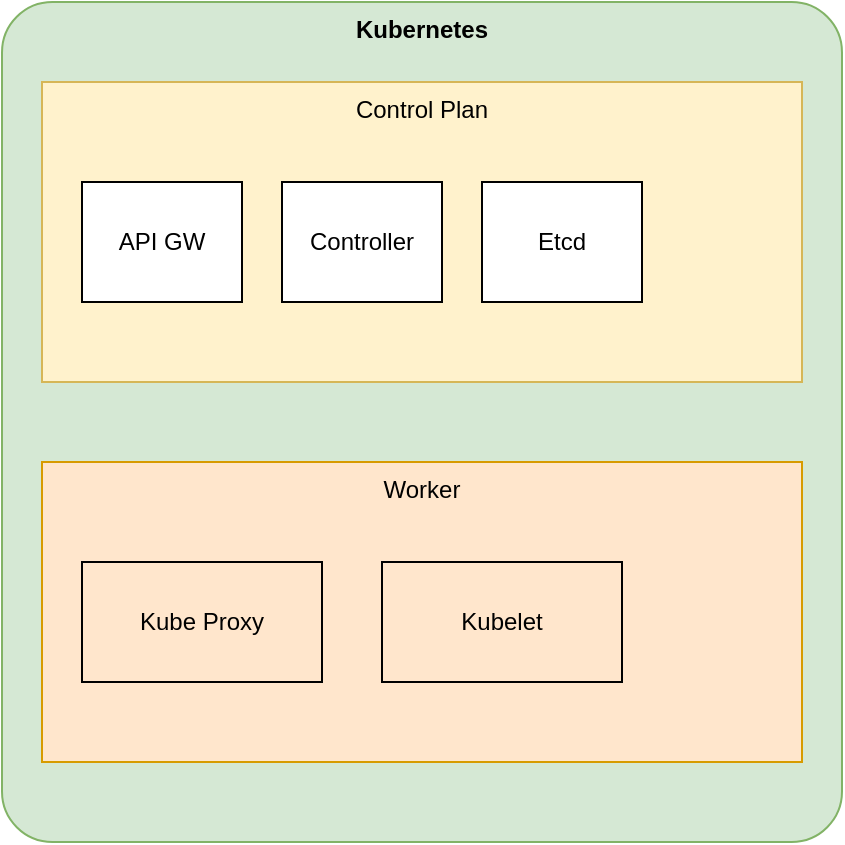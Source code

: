 <mxfile version="28.1.0">
  <diagram name="Page-1" id="oaaE9jaXUYO_B28BWCYS">
    <mxGraphModel dx="925" dy="551" grid="1" gridSize="10" guides="1" tooltips="1" connect="1" arrows="1" fold="1" page="1" pageScale="1" pageWidth="850" pageHeight="1100" math="0" shadow="0">
      <root>
        <mxCell id="0" />
        <mxCell id="1" parent="0" />
        <mxCell id="LGEPYzfLsvKDmyo7JmHo-1" value="&lt;b&gt;Kubernetes&lt;/b&gt;" style="whiteSpace=wrap;html=1;aspect=fixed;fillColor=#d5e8d4;verticalAlign=top;rounded=1;arcSize=6;strokeColor=#82b366;" vertex="1" parent="1">
          <mxGeometry x="70" y="100" width="420" height="420" as="geometry" />
        </mxCell>
        <mxCell id="LGEPYzfLsvKDmyo7JmHo-2" value="Control Plan" style="rounded=0;whiteSpace=wrap;html=1;fillColor=#fff2cc;verticalAlign=top;strokeColor=#d6b656;" vertex="1" parent="1">
          <mxGeometry x="90" y="140" width="380" height="150" as="geometry" />
        </mxCell>
        <mxCell id="LGEPYzfLsvKDmyo7JmHo-3" value="Worker" style="rounded=0;whiteSpace=wrap;html=1;fillColor=#ffe6cc;verticalAlign=top;strokeColor=#d79b00;" vertex="1" parent="1">
          <mxGeometry x="90" y="330" width="380" height="150" as="geometry" />
        </mxCell>
        <mxCell id="LGEPYzfLsvKDmyo7JmHo-4" value="Kube Proxy" style="rounded=0;whiteSpace=wrap;html=1;fillColor=none;" vertex="1" parent="1">
          <mxGeometry x="110" y="380" width="120" height="60" as="geometry" />
        </mxCell>
        <mxCell id="LGEPYzfLsvKDmyo7JmHo-5" value="Kubelet" style="rounded=0;whiteSpace=wrap;html=1;fillColor=none;" vertex="1" parent="1">
          <mxGeometry x="260" y="380" width="120" height="60" as="geometry" />
        </mxCell>
        <mxCell id="LGEPYzfLsvKDmyo7JmHo-6" value="API GW" style="rounded=0;whiteSpace=wrap;html=1;" vertex="1" parent="1">
          <mxGeometry x="110" y="190" width="80" height="60" as="geometry" />
        </mxCell>
        <mxCell id="LGEPYzfLsvKDmyo7JmHo-7" value="Controller" style="rounded=0;whiteSpace=wrap;html=1;" vertex="1" parent="1">
          <mxGeometry x="210" y="190" width="80" height="60" as="geometry" />
        </mxCell>
        <mxCell id="LGEPYzfLsvKDmyo7JmHo-8" value="Etcd" style="rounded=0;whiteSpace=wrap;html=1;" vertex="1" parent="1">
          <mxGeometry x="310" y="190" width="80" height="60" as="geometry" />
        </mxCell>
      </root>
    </mxGraphModel>
  </diagram>
</mxfile>
